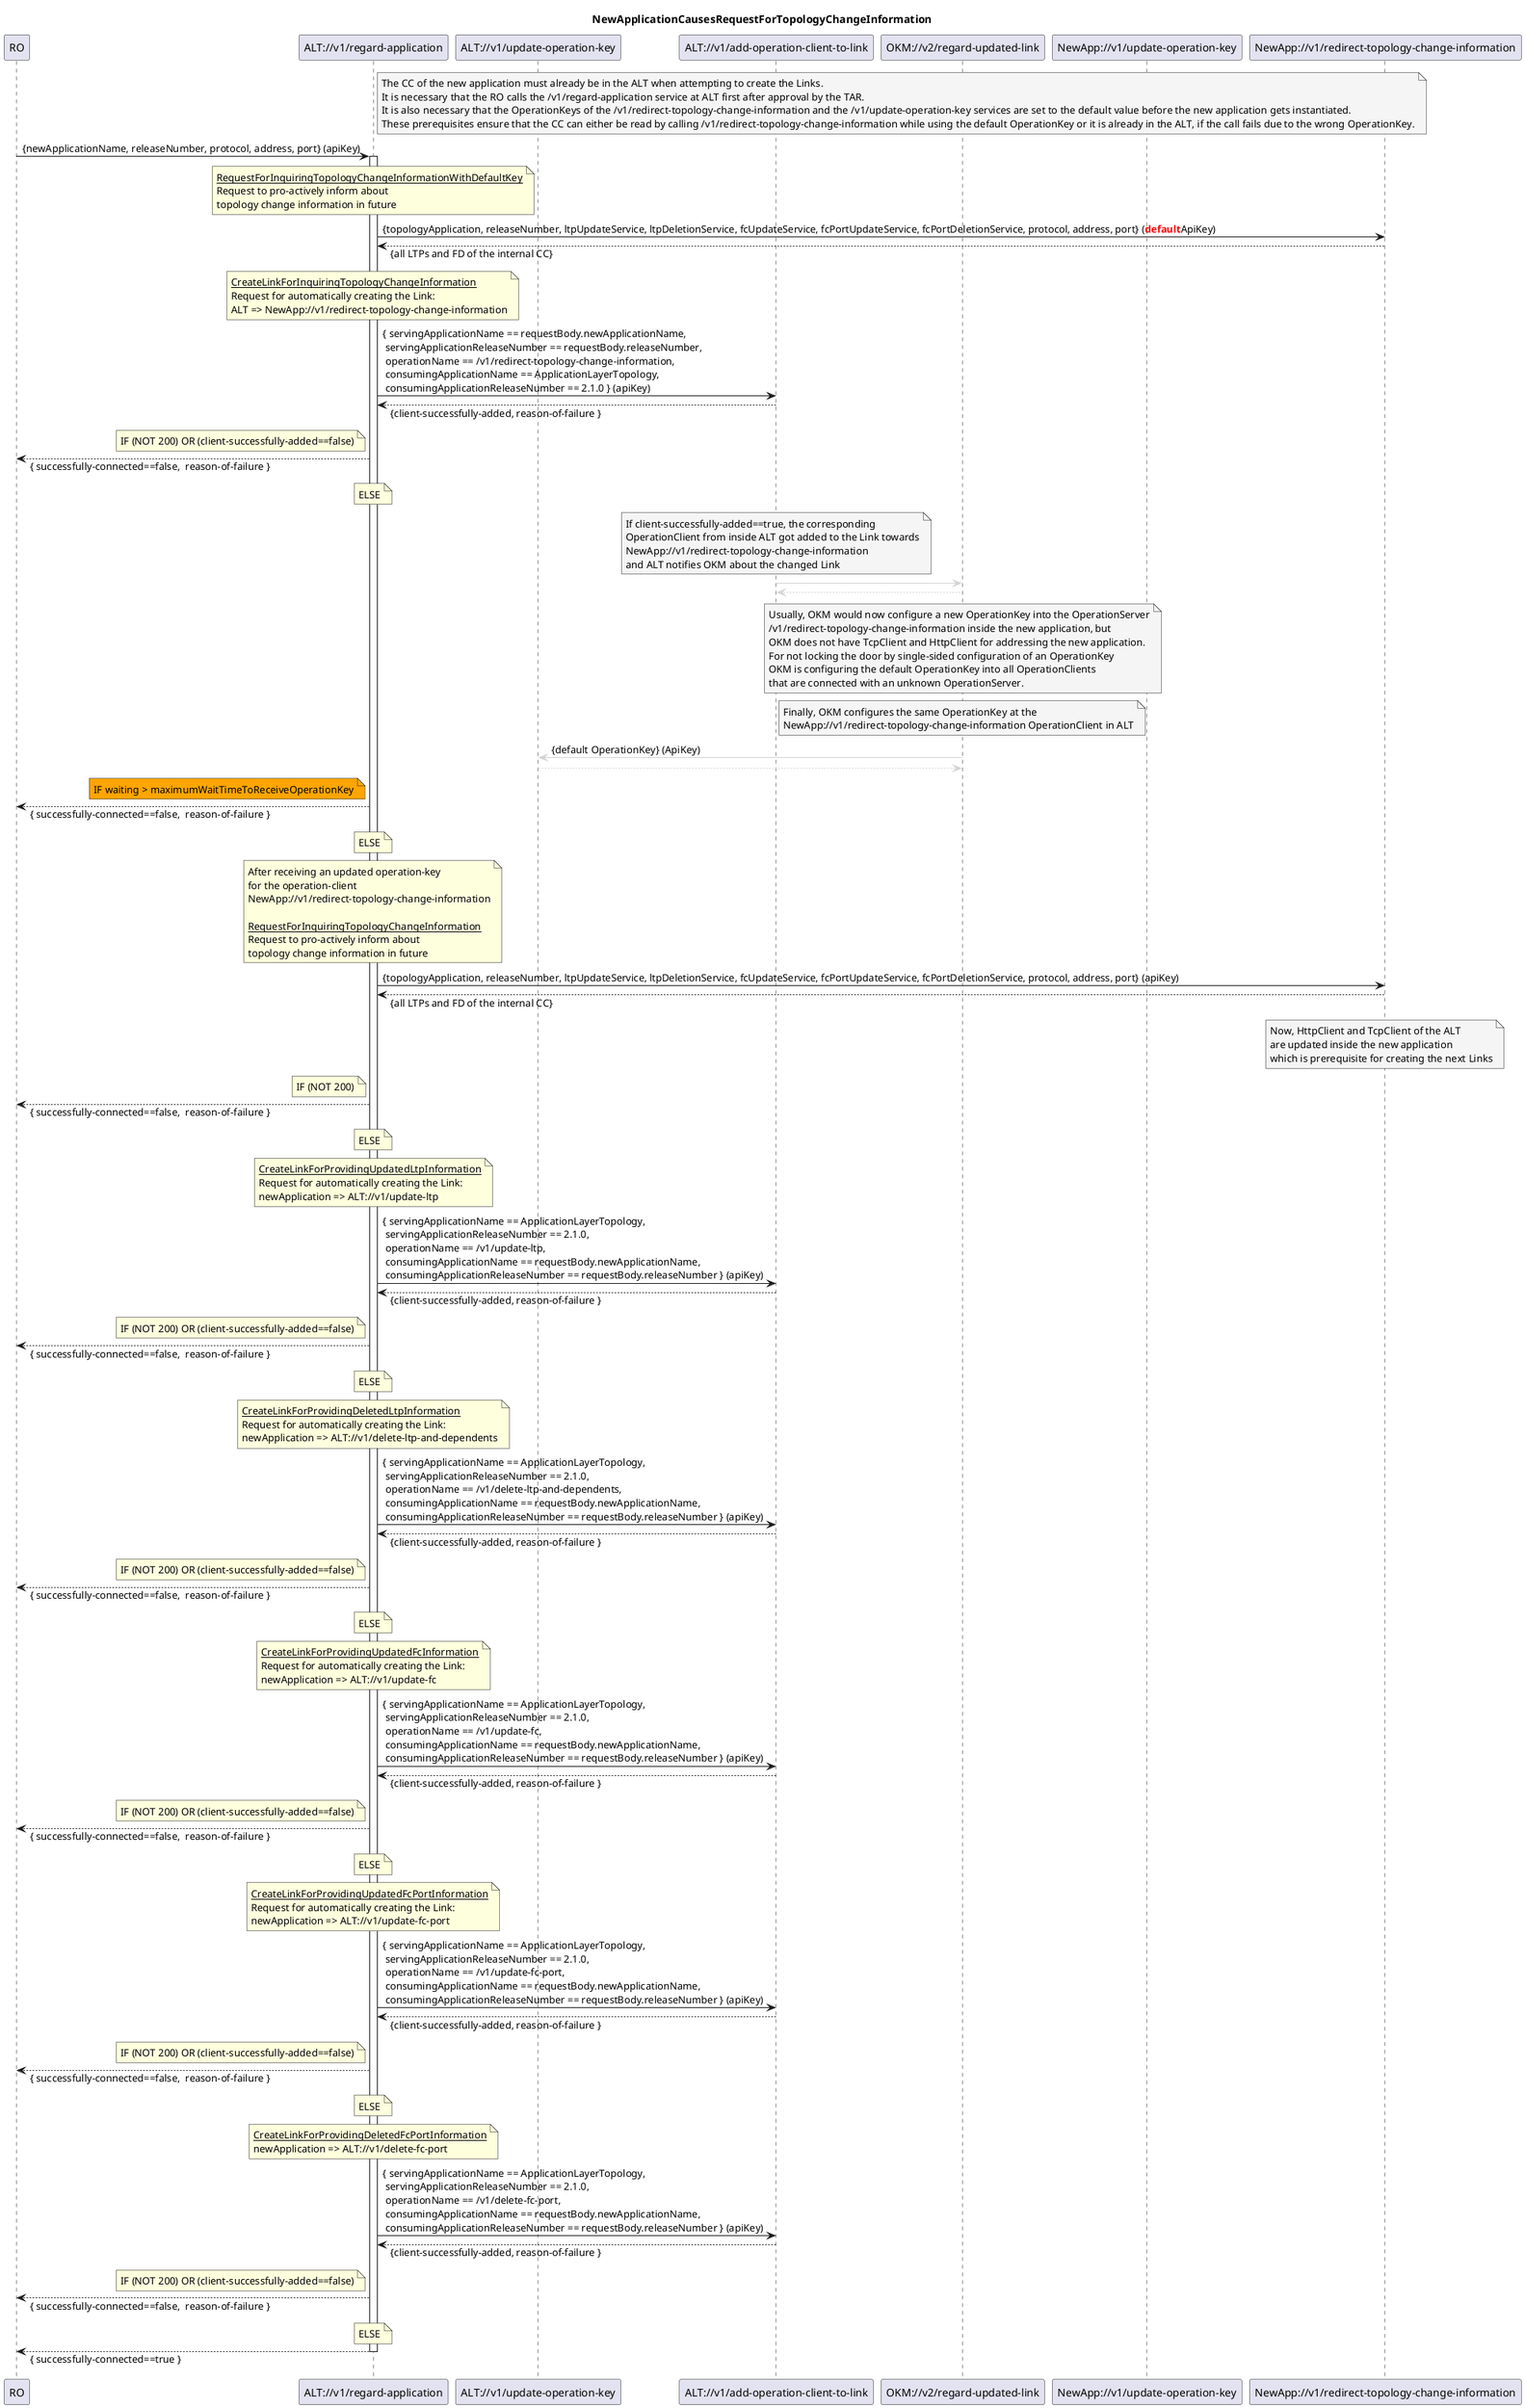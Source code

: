@startuml is001_regardApplicationCausesSequenceForTopologyChangeInformation
skinparam responseMessageBelowArrow true

title
NewApplicationCausesRequestForTopologyChangeInformation
end title

participant "RO" as ro
participant "ALT://v1/regard-application" as alt
participant "ALT://v1/update-operation-key" as atmUpdateKey
participant "ALT://v1/add-operation-client-to-link" as altAddClientToLink
participant "OKM://v2/regard-updated-link" as okmRegardLink
participant "NewApp://v1/update-operation-key" as newApplicationUpdateKey
participant "NewApp://v1/redirect-topology-change-information" as newApplication

note right alt #WhiteSmoke
The CC of the new application must already be in the ALT when attempting to create the Links.
It is necessary that the RO calls the /v1/regard-application service at ALT first after approval by the TAR.
It is also necessary that the OperationKeys of the /v1/redirect-topology-change-information and the /v1/update-operation-key services are set to the default value before the new application gets instantiated.
These prerequisites ensure that the CC can either be read by calling /v1/redirect-topology-change-information while using the default OperationKey or it is already in the ALT, if the call fails due to the wrong OperationKey.
end note

ro -> alt : {newApplicationName, releaseNumber, protocol, address, port} (apiKey)
activate alt

note over alt
<u>RequestForInquiringTopologyChangeInformationWithDefaultKey</u>
Request to pro-actively inform about
topology change information in future
end note
alt -> newApplication : {topologyApplication, releaseNumber, ltpUpdateService, ltpDeletionService, fcUpdateService, fcPortUpdateService, fcPortDeletionService, protocol, address, port} (<font color=red><b>default</b><font color=black>ApiKey)
alt <-- newApplication: {all LTPs and FD of the internal CC}

note over alt
<u>CreateLinkForInquiringTopologyChangeInformation</u>
Request for automatically creating the Link:
ALT => NewApp://v1/redirect-topology-change-information
end note
alt -> altAddClientToLink : { servingApplicationName == requestBody.newApplicationName,\n servingApplicationReleaseNumber == requestBody.releaseNumber,\n operationName == /v1/redirect-topology-change-information,\n consumingApplicationName == ApplicationLayerTopology,\n consumingApplicationReleaseNumber == 2.1.0 } (apiKey)
alt <-- altAddClientToLink : {client-successfully-added, reason-of-failure }

note left alt
IF (NOT 200) OR (client-successfully-added==false)
end note
ro <-- alt : { successfully-connected==false,  reason-of-failure }

note over alt
ELSE
end note

note over altAddClientToLink #WhiteSmoke
If client-successfully-added==true, the corresponding
OperationClient from inside ALT got added to the Link towards
NewApp://v1/redirect-topology-change-information
and ALT notifies OKM about the changed Link
end note

altAddClientToLink -[#LightGrey]> okmRegardLink
altAddClientToLink <-[#LightGrey]- okmRegardLink

note over okmRegardLink #WhiteSmoke
Usually, OKM would now configure a new OperationKey into the OperationServer
/v1/redirect-topology-change-information inside the new application, but
OKM does not have TcpClient and HttpClient for addressing the new application.
For not locking the door by single-sided configuration of an OperationKey
OKM is configuring the default OperationKey into all OperationClients
that are connected with an unknown OperationServer.
end note

note over okmRegardLink #WhiteSmoke
Finally, OKM configures the same OperationKey at the
NewApp://v1/redirect-topology-change-information OperationClient in ALT
end note

okmRegardLink -[#LightGrey]> atmUpdateKey : {default OperationKey} (ApiKey)
atmUpdateKey --[#LightGrey]> okmRegardLink

note left alt #Orange
IF waiting > maximumWaitTimeToReceiveOperationKey
end note
ro <-- alt : { successfully-connected==false,  reason-of-failure }

note over alt
ELSE
end note

note over alt
After receiving an updated operation-key
for the operation-client
NewApp://v1/redirect-topology-change-information

<u>RequestForInquiringTopologyChangeInformation</u>
Request to pro-actively inform about
topology change information in future
end note
alt -> newApplication : {topologyApplication, releaseNumber, ltpUpdateService, ltpDeletionService, fcUpdateService, fcPortUpdateService, fcPortDeletionService, protocol, address, port} (apiKey)
alt <-- newApplication : {all LTPs and FD of the internal CC}

note over newApplication #WhiteSmoke
Now, HttpClient and TcpClient of the ALT
are updated inside the new application
which is prerequisite for creating the next Links
end note

note left alt
IF (NOT 200)
end note
ro <-- alt : { successfully-connected==false,  reason-of-failure }

note over alt
ELSE
end note

note over alt
<u>CreateLinkForProvidingUpdatedLtpInformation</u>
Request for automatically creating the Link:
newApplication => ALT://v1/update-ltp
end note
alt -> altAddClientToLink : { servingApplicationName == ApplicationLayerTopology,\n servingApplicationReleaseNumber == 2.1.0,\n operationName == /v1/update-ltp,\n consumingApplicationName == requestBody.newApplicationName,\n consumingApplicationReleaseNumber == requestBody.releaseNumber } (apiKey)
alt <-- altAddClientToLink : {client-successfully-added, reason-of-failure }

note left alt
IF (NOT 200) OR (client-successfully-added==false)
end note
ro <-- alt : { successfully-connected==false,  reason-of-failure }

note over alt
ELSE
end note

note over alt
<u>CreateLinkForProvidingDeletedLtpInformation</u>
Request for automatically creating the Link:
newApplication => ALT://v1/delete-ltp-and-dependents
end note
alt -> altAddClientToLink : { servingApplicationName == ApplicationLayerTopology,\n servingApplicationReleaseNumber == 2.1.0,\n operationName == /v1/delete-ltp-and-dependents,\n consumingApplicationName == requestBody.newApplicationName,\n consumingApplicationReleaseNumber == requestBody.releaseNumber } (apiKey)
alt <-- altAddClientToLink : {client-successfully-added, reason-of-failure }

note left alt
IF (NOT 200) OR (client-successfully-added==false)
end note
ro <-- alt : { successfully-connected==false,  reason-of-failure }

note over alt
ELSE
end note

note over alt
<u>CreateLinkForProvidingUpdatedFcInformation</u>
Request for automatically creating the Link:
newApplication => ALT://v1/update-fc
end note
alt -> altAddClientToLink : { servingApplicationName == ApplicationLayerTopology,\n servingApplicationReleaseNumber == 2.1.0,\n operationName == /v1/update-fc,\n consumingApplicationName == requestBody.newApplicationName,\n consumingApplicationReleaseNumber == requestBody.releaseNumber } (apiKey)
alt <-- altAddClientToLink : {client-successfully-added, reason-of-failure }

note left alt
IF (NOT 200) OR (client-successfully-added==false)
end note
ro <-- alt : { successfully-connected==false,  reason-of-failure }

note over alt
ELSE
end note

note over alt
<u>CreateLinkForProvidingUpdatedFcPortInformation</u>
Request for automatically creating the Link:
newApplication => ALT://v1/update-fc-port
end note
alt -> altAddClientToLink : { servingApplicationName == ApplicationLayerTopology,\n servingApplicationReleaseNumber == 2.1.0,\n operationName == /v1/update-fc-port,\n consumingApplicationName == requestBody.newApplicationName,\n consumingApplicationReleaseNumber == requestBody.releaseNumber } (apiKey)
alt <-- altAddClientToLink : {client-successfully-added, reason-of-failure }

note left alt
IF (NOT 200) OR (client-successfully-added==false)
end note
ro <-- alt : { successfully-connected==false,  reason-of-failure }

note over alt
ELSE
end note

note over alt
<u>CreateLinkForProvidingDeletedFcPortInformation</u>
newApplication => ALT://v1/delete-fc-port
end note
alt -> altAddClientToLink : { servingApplicationName == ApplicationLayerTopology,\n servingApplicationReleaseNumber == 2.1.0,\n operationName == /v1/delete-fc-port,\n consumingApplicationName == requestBody.newApplicationName,\n consumingApplicationReleaseNumber == requestBody.releaseNumber } (apiKey)
alt <-- altAddClientToLink : {client-successfully-added, reason-of-failure }

note left alt
IF (NOT 200) OR (client-successfully-added==false)
end note
ro <-- alt : { successfully-connected==false,  reason-of-failure }

note over alt
ELSE
end note
ro <-- alt : { successfully-connected==true }

deactivate alt

@enduml